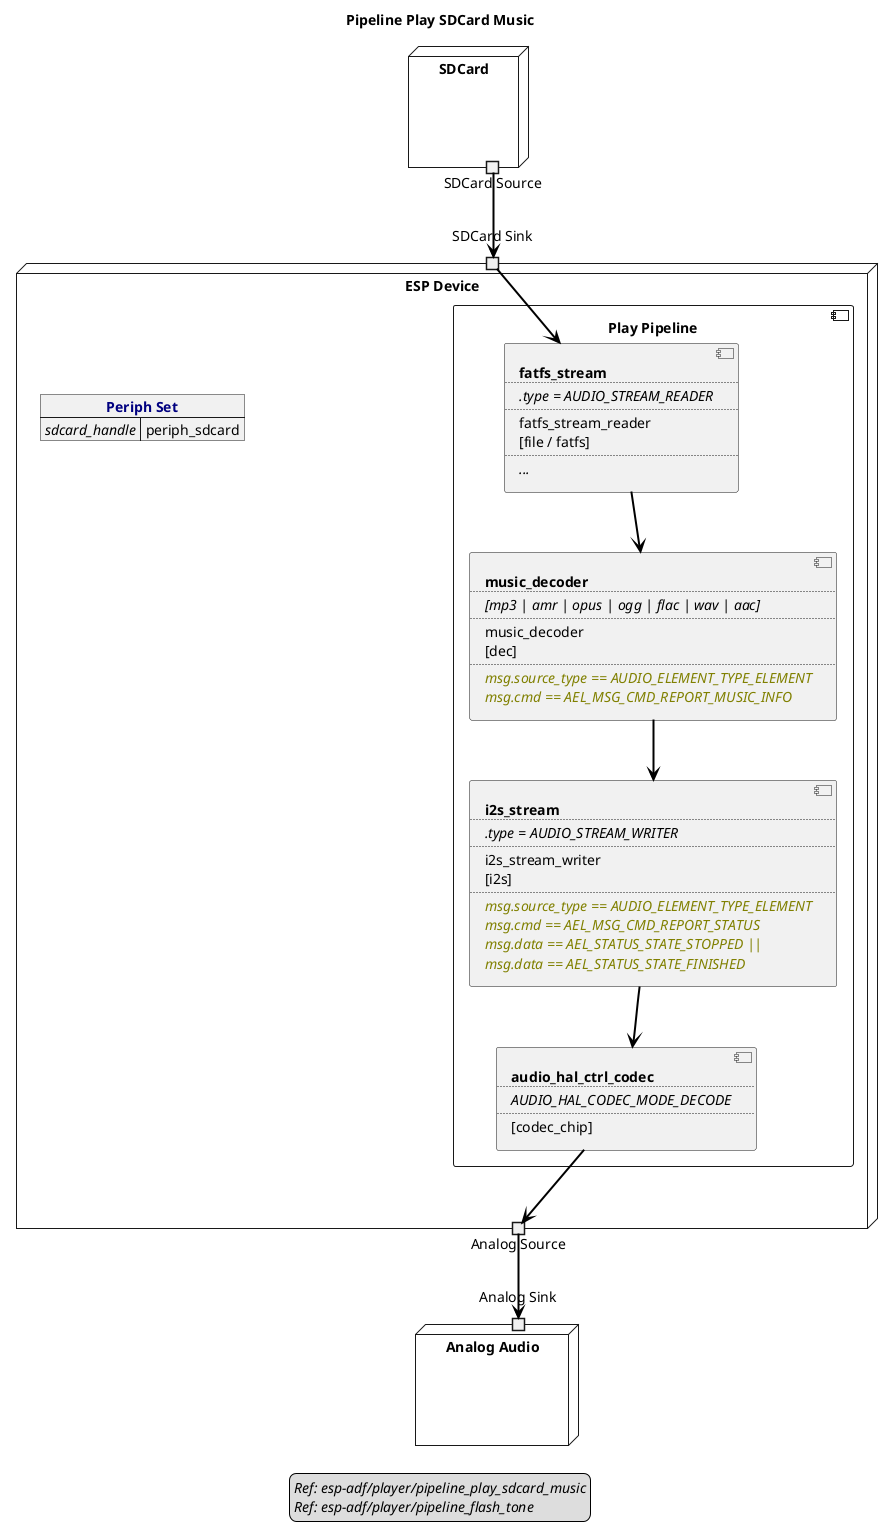 ﻿@startuml pipeline_play_sdcard_music
title Pipeline Play SDCard Music
allowmixing

legend
//Ref: esp-adf/player/pipeline_play_sdcard_music//
//Ref: esp-adf/player/pipeline_flash_tone//
end legend

node "SDCard" as SDCard {
    portout "SDCard Source" as SdcardSource
}

node "ESP Device" as ESPDevice {

    json "<b><color navy>Periph Set" as periph_set {
        "<i>sdcard_handle" : "periph_sdcard"
    }

    portin "SDCard Sink" as SdcardSink

    component "Play Pipeline" as PlayPipeline {

        component FatfsStream [
            <b>fatfs_stream
            ....
            <i>.type = AUDIO_STREAM_READER
            ....
            fatfs_stream_reader
            [file / fatfs]
            ....
            <i>...
        ]

        component Mp3Decoder [
            <b>music_decoder
            ....
            <i>[mp3 | amr | opus | ogg | flac | wav | aac]
            ....
            music_decoder
            [dec]
            ....
            <i><color olive>msg.source_type == AUDIO_ELEMENT_TYPE_ELEMENT
            <i><color olive>msg.cmd == AEL_MSG_CMD_REPORT_MUSIC_INFO
        ]

        component I2SStream [
            <b>i2s_stream
            ....
            <i>.type = AUDIO_STREAM_WRITER
            ....
            i2s_stream_writer
            [i2s]
            ....
            <i><color olive>msg.source_type == AUDIO_ELEMENT_TYPE_ELEMENT
            <i><color olive>msg.cmd == AEL_MSG_CMD_REPORT_STATUS
            <i><color olive>msg.data == AEL_STATUS_STATE_STOPPED ||
            <i><color olive>msg.data == AEL_STATUS_STATE_FINISHED
        ]

        component HALCodec [
            <b>audio_hal_ctrl_codec
            ....
            <i>AUDIO_HAL_CODEC_MODE_DECODE
            ....
            [codec_chip]
        ]
    }

    portout "Analog Source" as AnalogSource
} 

node "Analog Audio" as AnalogAudio  {
    portin "Analog Sink" as AnalogSink
}

SdcardSource --> SdcardSink     #line:black;line.bold;text:black

SdcardSink --> FatfsStream      #line:black;line.bold;text:black
FatfsStream--> Mp3Decoder       #line:black;line.bold;text:black
Mp3Decoder --> I2SStream        #line:black;line.bold;text:black
I2SStream  --> HALCodec         #line:black;line.bold;text:black
HALCodec   --> AnalogSource     #line:black;line.bold;text:black

AnalogSource --> AnalogSink     #line:black;line.bold;text:black

@enduml

